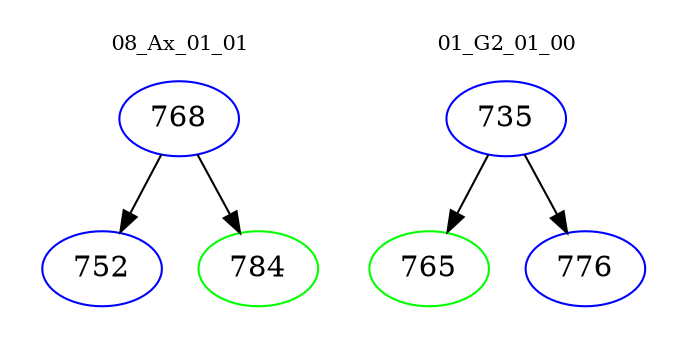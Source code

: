 digraph{
subgraph cluster_0 {
color = white
label = "08_Ax_01_01";
fontsize=10;
T0_768 [label="768", color="blue"]
T0_768 -> T0_752 [color="black"]
T0_752 [label="752", color="blue"]
T0_768 -> T0_784 [color="black"]
T0_784 [label="784", color="green"]
}
subgraph cluster_1 {
color = white
label = "01_G2_01_00";
fontsize=10;
T1_735 [label="735", color="blue"]
T1_735 -> T1_765 [color="black"]
T1_765 [label="765", color="green"]
T1_735 -> T1_776 [color="black"]
T1_776 [label="776", color="blue"]
}
}

